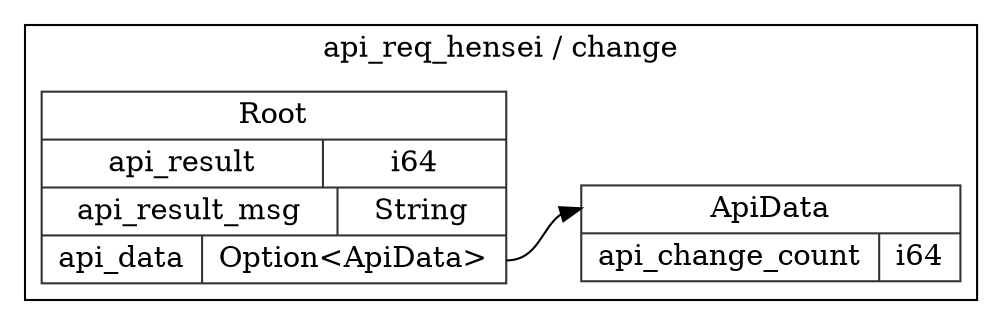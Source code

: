 digraph {
  rankdir=LR;
  subgraph cluster_0 {
    label="api_req_hensei / change";
    node [style="filled", color=white, style="solid", color=gray20];
    api_req_hensei__change__Root [label="<Root> Root  | { api_result | <api_result> i64 } | { api_result_msg | <api_result_msg> String } | { api_data | <api_data> Option\<ApiData\> }", shape=record];
    api_req_hensei__change__ApiData;
    api_req_hensei__change__Root:api_data:e -> api_req_hensei__change__ApiData:ApiData:w;
    api_req_hensei__change__ApiData [label="<ApiData> ApiData  | { api_change_count | <api_change_count> i64 }", shape=record];
  }
}
